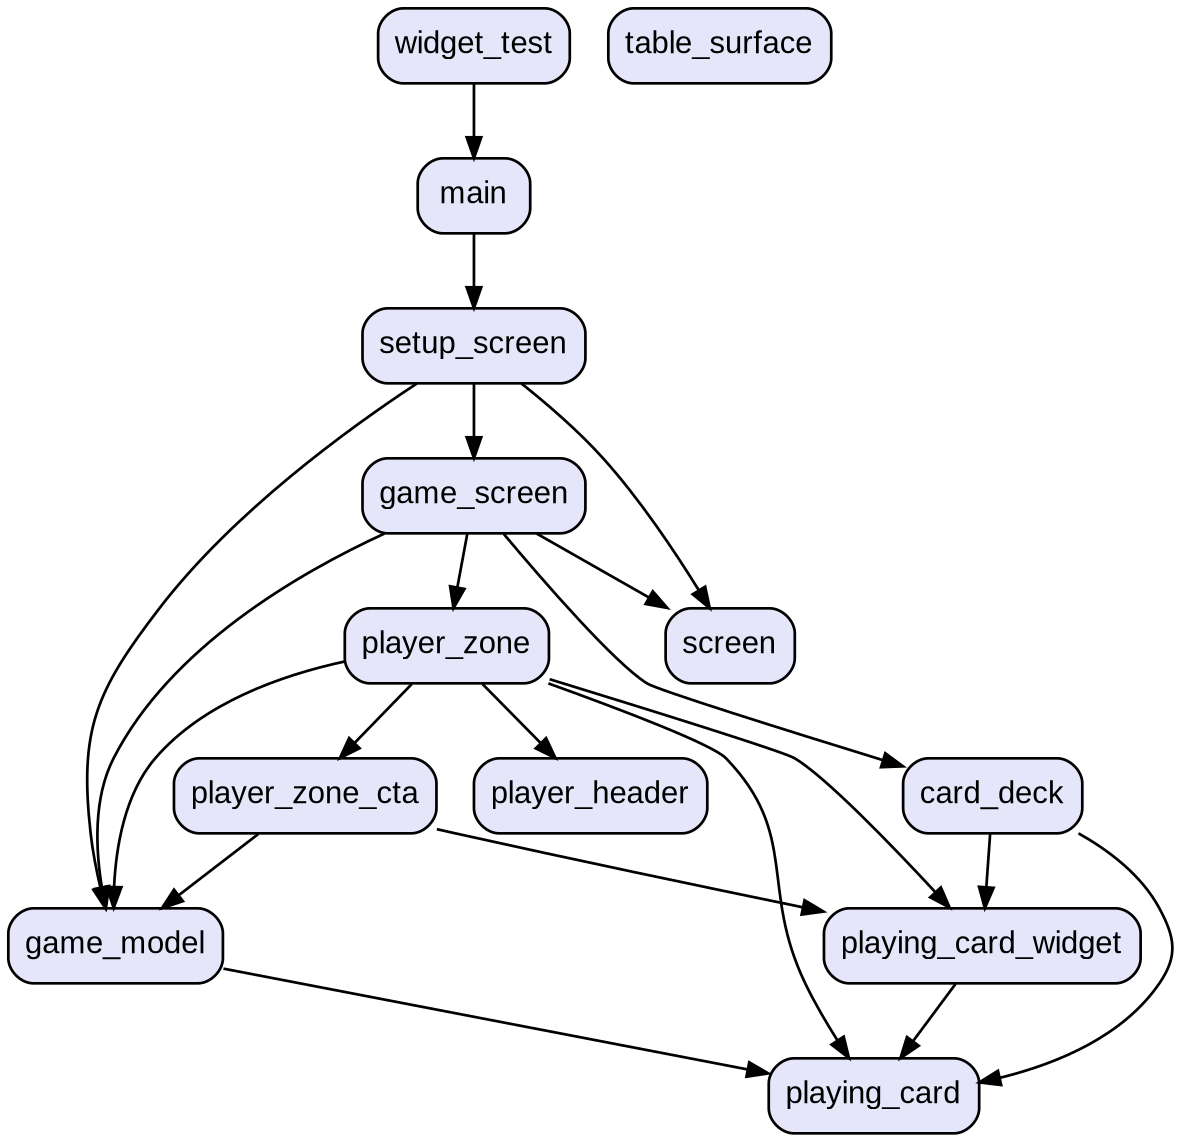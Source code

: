 digraph "" {
  graph [style=rounded fontname="Arial Black" fontsize=13 penwidth=2.6];
  node [shape=rect style="filled,rounded" fontname=Arial fontsize=15 fillcolor=Lavender penwidth=1.3];
  edge [penwidth=1.3];
  "/lib/game_model.dart" [label="game_model"];
  "/lib/main.dart" [label="main"];
  "/lib/screens/game_screen.dart" [label="game_screen"];
  "/lib/screens/setup_screen.dart" [label="setup_screen"];
  "/lib/widgets/card_deck.dart" [label="card_deck"];
  "/lib/widgets/player_header.dart" [label="player_header"];
  "/lib/widgets/player_zone.dart" [label="player_zone"];
  "/lib/widgets/player_zone_cta.dart" [label="player_zone_cta"];
  "/lib/widgets/playing_card.dart" [label="playing_card"];
  "/lib/widgets/playing_card_widget.dart" [label="playing_card_widget"];
  "/lib/widgets/screen.dart" [label="screen"];
  "/lib/widgets/table_surface.dart" [label="table_surface"];
  "/test/widget_test.dart" [label="widget_test"];
  "/lib/game_model.dart" -> "/lib/widgets/playing_card.dart";
  "/lib/main.dart" -> "/lib/screens/setup_screen.dart";
  "/lib/screens/game_screen.dart" -> "/lib/widgets/card_deck.dart";
  "/lib/screens/game_screen.dart" -> "/lib/widgets/player_zone.dart";
  "/lib/screens/game_screen.dart" -> "/lib/widgets/screen.dart";
  "/lib/screens/game_screen.dart" -> "/lib/game_model.dart";
  "/lib/screens/setup_screen.dart" -> "/lib/game_model.dart";
  "/lib/screens/setup_screen.dart" -> "/lib/screens/game_screen.dart";
  "/lib/screens/setup_screen.dart" -> "/lib/widgets/screen.dart";
  "/lib/widgets/card_deck.dart" -> "/lib/widgets/playing_card.dart";
  "/lib/widgets/card_deck.dart" -> "/lib/widgets/playing_card_widget.dart";
  "/lib/widgets/player_zone.dart" -> "/lib/game_model.dart";
  "/lib/widgets/player_zone.dart" -> "/lib/widgets/player_header.dart";
  "/lib/widgets/player_zone.dart" -> "/lib/widgets/player_zone_cta.dart";
  "/lib/widgets/player_zone.dart" -> "/lib/widgets/playing_card.dart";
  "/lib/widgets/player_zone.dart" -> "/lib/widgets/playing_card_widget.dart";
  "/lib/widgets/player_zone_cta.dart" -> "/lib/game_model.dart";
  "/lib/widgets/player_zone_cta.dart" -> "/lib/widgets/playing_card_widget.dart";
  "/lib/widgets/playing_card_widget.dart" -> "/lib/widgets/playing_card.dart";
  "/test/widget_test.dart" -> "/lib/main.dart";
}
